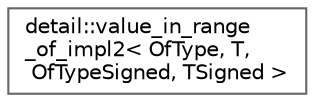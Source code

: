 digraph "Gráfico de jerarquía de clases"
{
 // LATEX_PDF_SIZE
  bgcolor="transparent";
  edge [fontname=Helvetica,fontsize=10,labelfontname=Helvetica,labelfontsize=10];
  node [fontname=Helvetica,fontsize=10,shape=box,height=0.2,width=0.4];
  rankdir="LR";
  Node0 [id="Node000000",label="detail::value_in_range\l_of_impl2\< OfType, T,\l OfTypeSigned, TSigned \>",height=0.2,width=0.4,color="grey40", fillcolor="white", style="filled",URL="$structdetail_1_1value__in__range__of__impl2.html",tooltip=" "];
}
